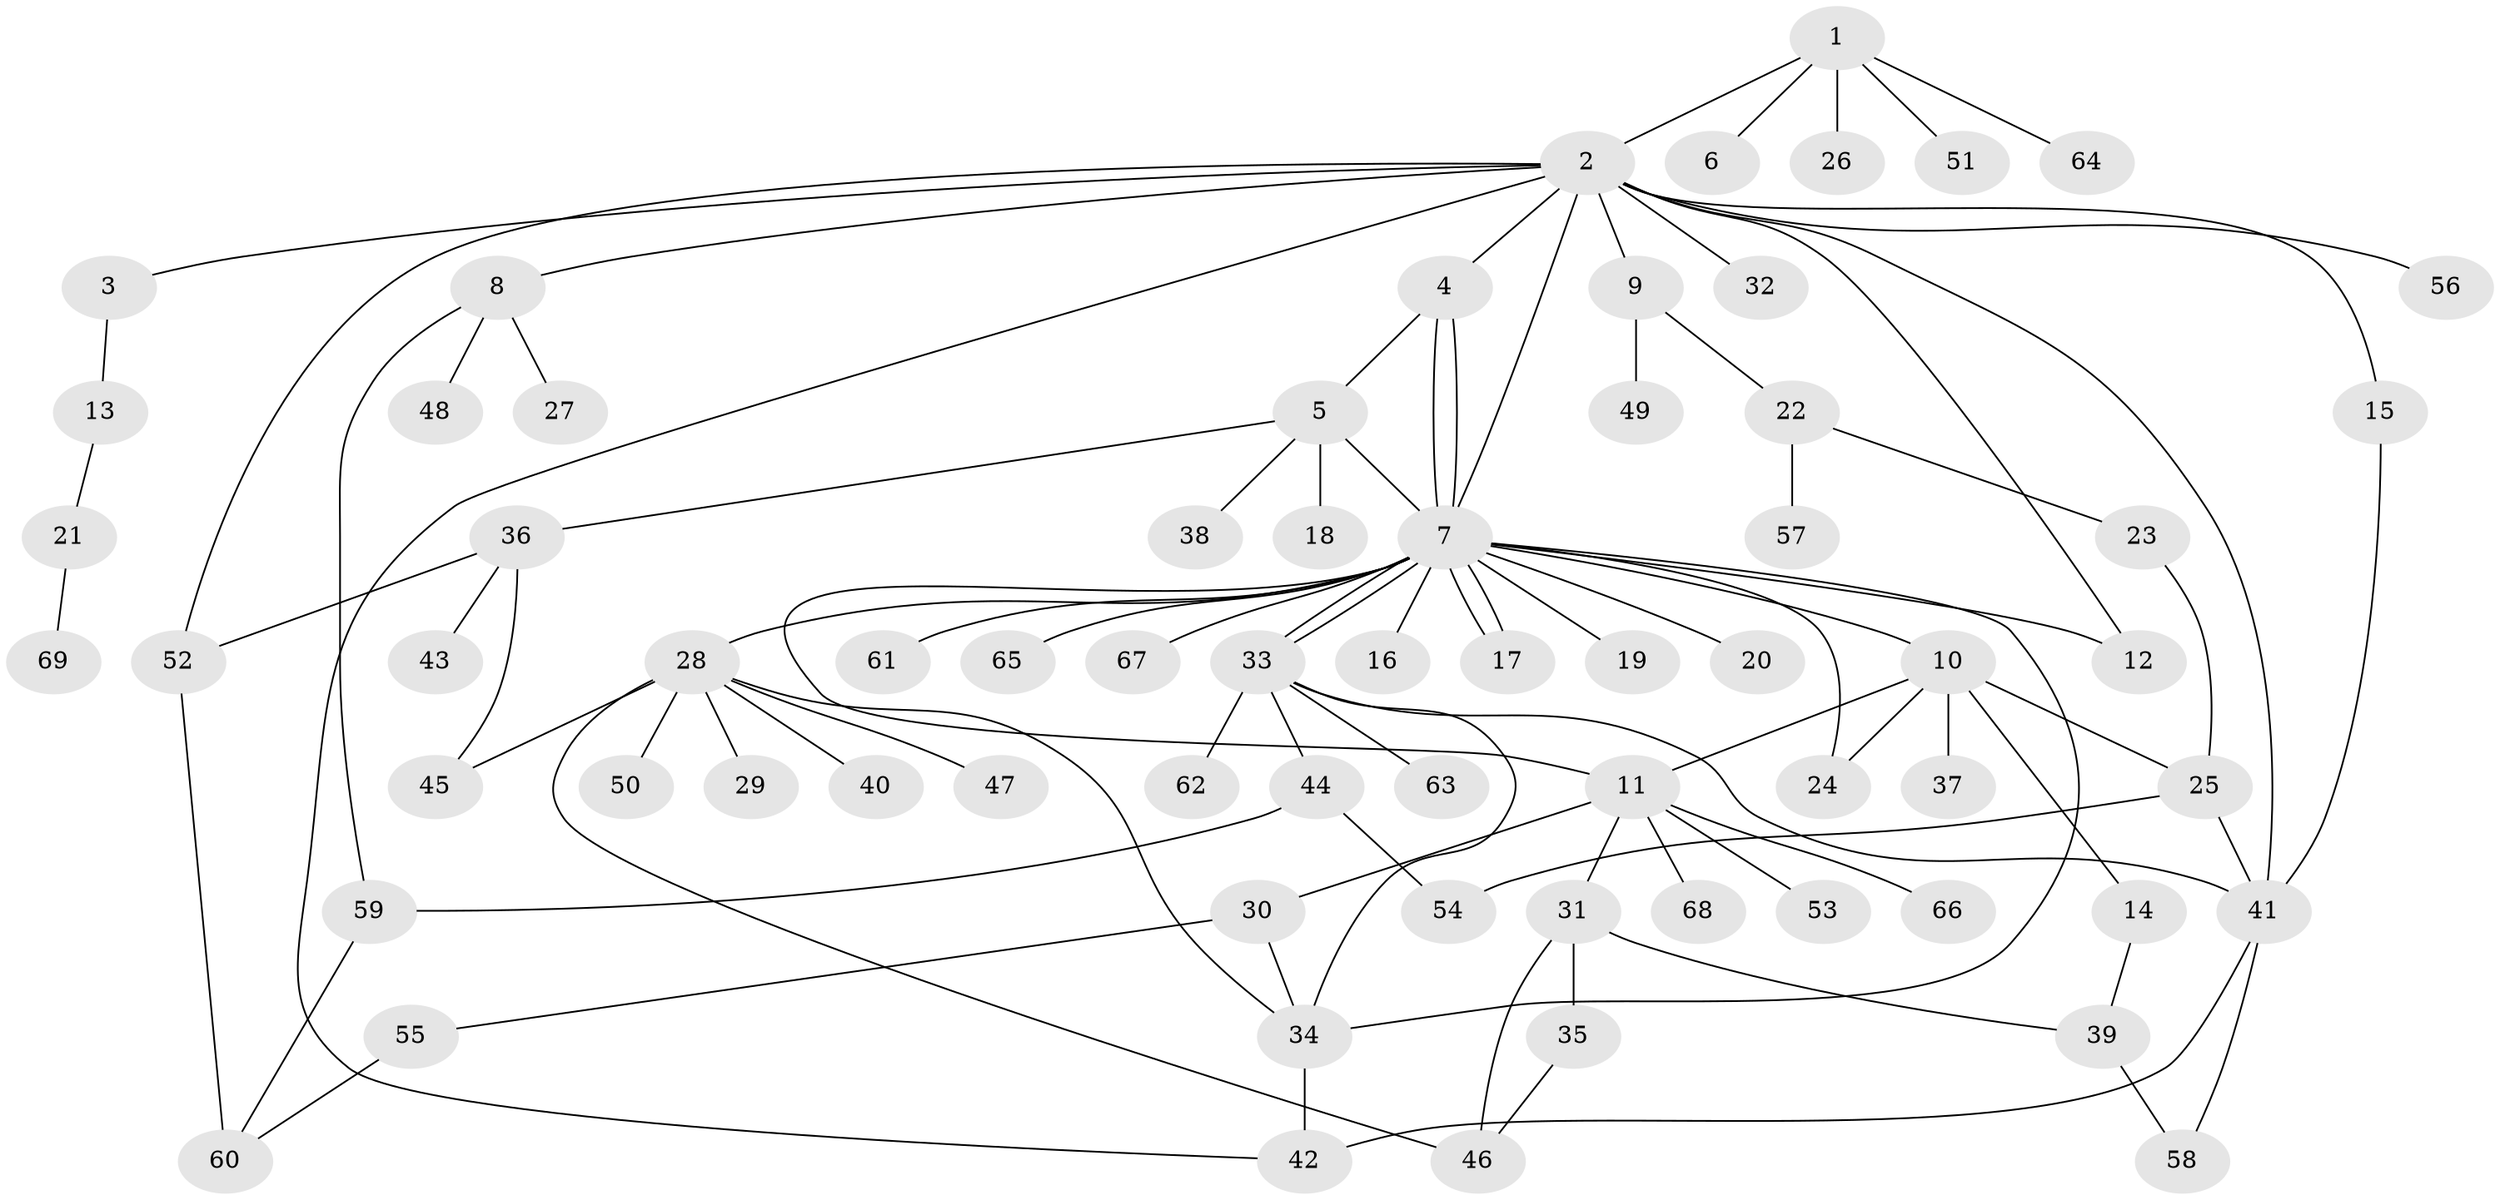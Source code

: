 // Generated by graph-tools (version 1.1) at 2025/47/03/09/25 04:47:29]
// undirected, 69 vertices, 95 edges
graph export_dot {
graph [start="1"]
  node [color=gray90,style=filled];
  1;
  2;
  3;
  4;
  5;
  6;
  7;
  8;
  9;
  10;
  11;
  12;
  13;
  14;
  15;
  16;
  17;
  18;
  19;
  20;
  21;
  22;
  23;
  24;
  25;
  26;
  27;
  28;
  29;
  30;
  31;
  32;
  33;
  34;
  35;
  36;
  37;
  38;
  39;
  40;
  41;
  42;
  43;
  44;
  45;
  46;
  47;
  48;
  49;
  50;
  51;
  52;
  53;
  54;
  55;
  56;
  57;
  58;
  59;
  60;
  61;
  62;
  63;
  64;
  65;
  66;
  67;
  68;
  69;
  1 -- 2;
  1 -- 6;
  1 -- 26;
  1 -- 51;
  1 -- 64;
  2 -- 3;
  2 -- 4;
  2 -- 7;
  2 -- 8;
  2 -- 9;
  2 -- 12;
  2 -- 15;
  2 -- 32;
  2 -- 41;
  2 -- 42;
  2 -- 52;
  2 -- 56;
  3 -- 13;
  4 -- 5;
  4 -- 7;
  4 -- 7;
  5 -- 7;
  5 -- 18;
  5 -- 36;
  5 -- 38;
  7 -- 10;
  7 -- 11;
  7 -- 12;
  7 -- 16;
  7 -- 17;
  7 -- 17;
  7 -- 19;
  7 -- 20;
  7 -- 24;
  7 -- 28;
  7 -- 33;
  7 -- 33;
  7 -- 34;
  7 -- 61;
  7 -- 65;
  7 -- 67;
  8 -- 27;
  8 -- 48;
  8 -- 59;
  9 -- 22;
  9 -- 49;
  10 -- 11;
  10 -- 14;
  10 -- 24;
  10 -- 25;
  10 -- 37;
  11 -- 30;
  11 -- 31;
  11 -- 53;
  11 -- 66;
  11 -- 68;
  13 -- 21;
  14 -- 39;
  15 -- 41;
  21 -- 69;
  22 -- 23;
  22 -- 57;
  23 -- 25;
  25 -- 41;
  25 -- 54;
  28 -- 29;
  28 -- 34;
  28 -- 40;
  28 -- 45;
  28 -- 46;
  28 -- 47;
  28 -- 50;
  30 -- 34;
  30 -- 55;
  31 -- 35;
  31 -- 39;
  31 -- 46;
  33 -- 34;
  33 -- 41;
  33 -- 44;
  33 -- 62;
  33 -- 63;
  34 -- 42;
  35 -- 46;
  36 -- 43;
  36 -- 45;
  36 -- 52;
  39 -- 58;
  41 -- 42;
  41 -- 58;
  44 -- 54;
  44 -- 59;
  52 -- 60;
  55 -- 60;
  59 -- 60;
}
